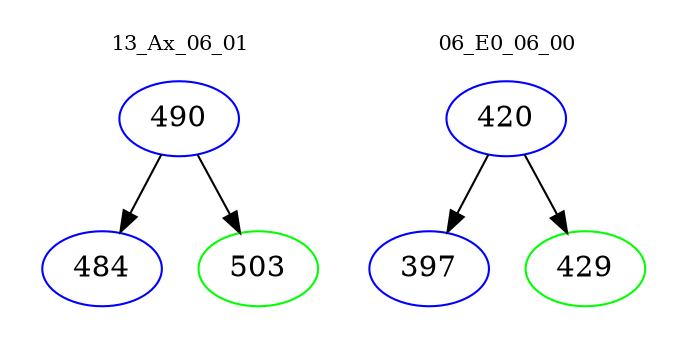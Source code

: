 digraph{
subgraph cluster_0 {
color = white
label = "13_Ax_06_01";
fontsize=10;
T0_490 [label="490", color="blue"]
T0_490 -> T0_484 [color="black"]
T0_484 [label="484", color="blue"]
T0_490 -> T0_503 [color="black"]
T0_503 [label="503", color="green"]
}
subgraph cluster_1 {
color = white
label = "06_E0_06_00";
fontsize=10;
T1_420 [label="420", color="blue"]
T1_420 -> T1_397 [color="black"]
T1_397 [label="397", color="blue"]
T1_420 -> T1_429 [color="black"]
T1_429 [label="429", color="green"]
}
}
